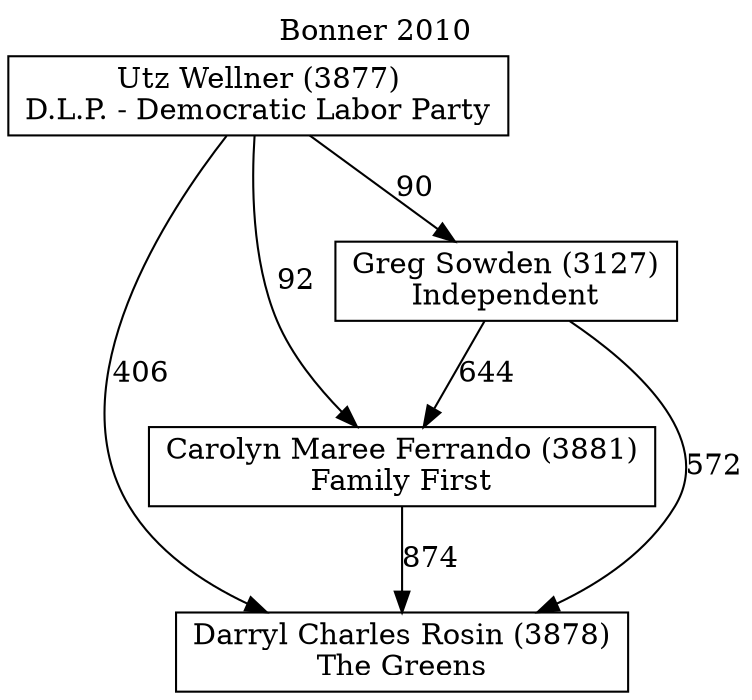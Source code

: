 // House preference flow
digraph "Darryl Charles Rosin (3878)_Bonner_2010" {
	graph [label="Bonner 2010" labelloc=t mclimit=10]
	node [shape=box]
	"Carolyn Maree Ferrando (3881)" [label="Carolyn Maree Ferrando (3881)
Family First"]
	"Darryl Charles Rosin (3878)" [label="Darryl Charles Rosin (3878)
The Greens"]
	"Greg Sowden (3127)" [label="Greg Sowden (3127)
Independent"]
	"Utz Wellner (3877)" [label="Utz Wellner (3877)
D.L.P. - Democratic Labor Party"]
	"Carolyn Maree Ferrando (3881)" -> "Darryl Charles Rosin (3878)" [label=874]
	"Greg Sowden (3127)" -> "Carolyn Maree Ferrando (3881)" [label=644]
	"Greg Sowden (3127)" -> "Darryl Charles Rosin (3878)" [label=572]
	"Utz Wellner (3877)" -> "Carolyn Maree Ferrando (3881)" [label=92]
	"Utz Wellner (3877)" -> "Darryl Charles Rosin (3878)" [label=406]
	"Utz Wellner (3877)" -> "Greg Sowden (3127)" [label=90]
}
